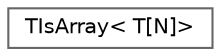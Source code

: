 digraph "Graphical Class Hierarchy"
{
 // INTERACTIVE_SVG=YES
 // LATEX_PDF_SIZE
  bgcolor="transparent";
  edge [fontname=Helvetica,fontsize=10,labelfontname=Helvetica,labelfontsize=10];
  node [fontname=Helvetica,fontsize=10,shape=box,height=0.2,width=0.4];
  rankdir="LR";
  Node0 [id="Node000000",label="TIsArray\< T[N]\>",height=0.2,width=0.4,color="grey40", fillcolor="white", style="filled",URL="$db/d5f/structTIsArray_3_01T_0fN_0e_4.html",tooltip=" "];
}
